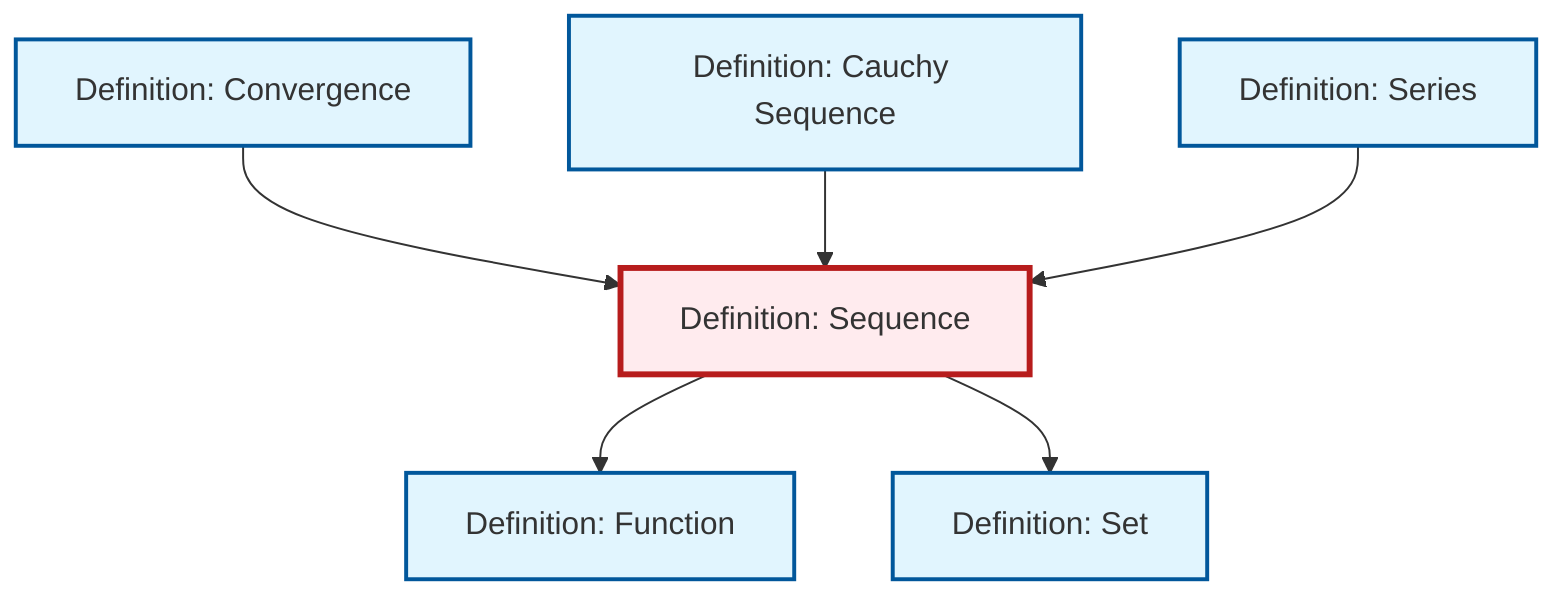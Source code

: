 graph TD
    classDef definition fill:#e1f5fe,stroke:#01579b,stroke-width:2px
    classDef theorem fill:#f3e5f5,stroke:#4a148c,stroke-width:2px
    classDef axiom fill:#fff3e0,stroke:#e65100,stroke-width:2px
    classDef example fill:#e8f5e9,stroke:#1b5e20,stroke-width:2px
    classDef current fill:#ffebee,stroke:#b71c1c,stroke-width:3px
    def-series["Definition: Series"]:::definition
    def-function["Definition: Function"]:::definition
    def-convergence["Definition: Convergence"]:::definition
    def-cauchy-sequence["Definition: Cauchy Sequence"]:::definition
    def-set["Definition: Set"]:::definition
    def-sequence["Definition: Sequence"]:::definition
    def-convergence --> def-sequence
    def-sequence --> def-function
    def-sequence --> def-set
    def-cauchy-sequence --> def-sequence
    def-series --> def-sequence
    class def-sequence current